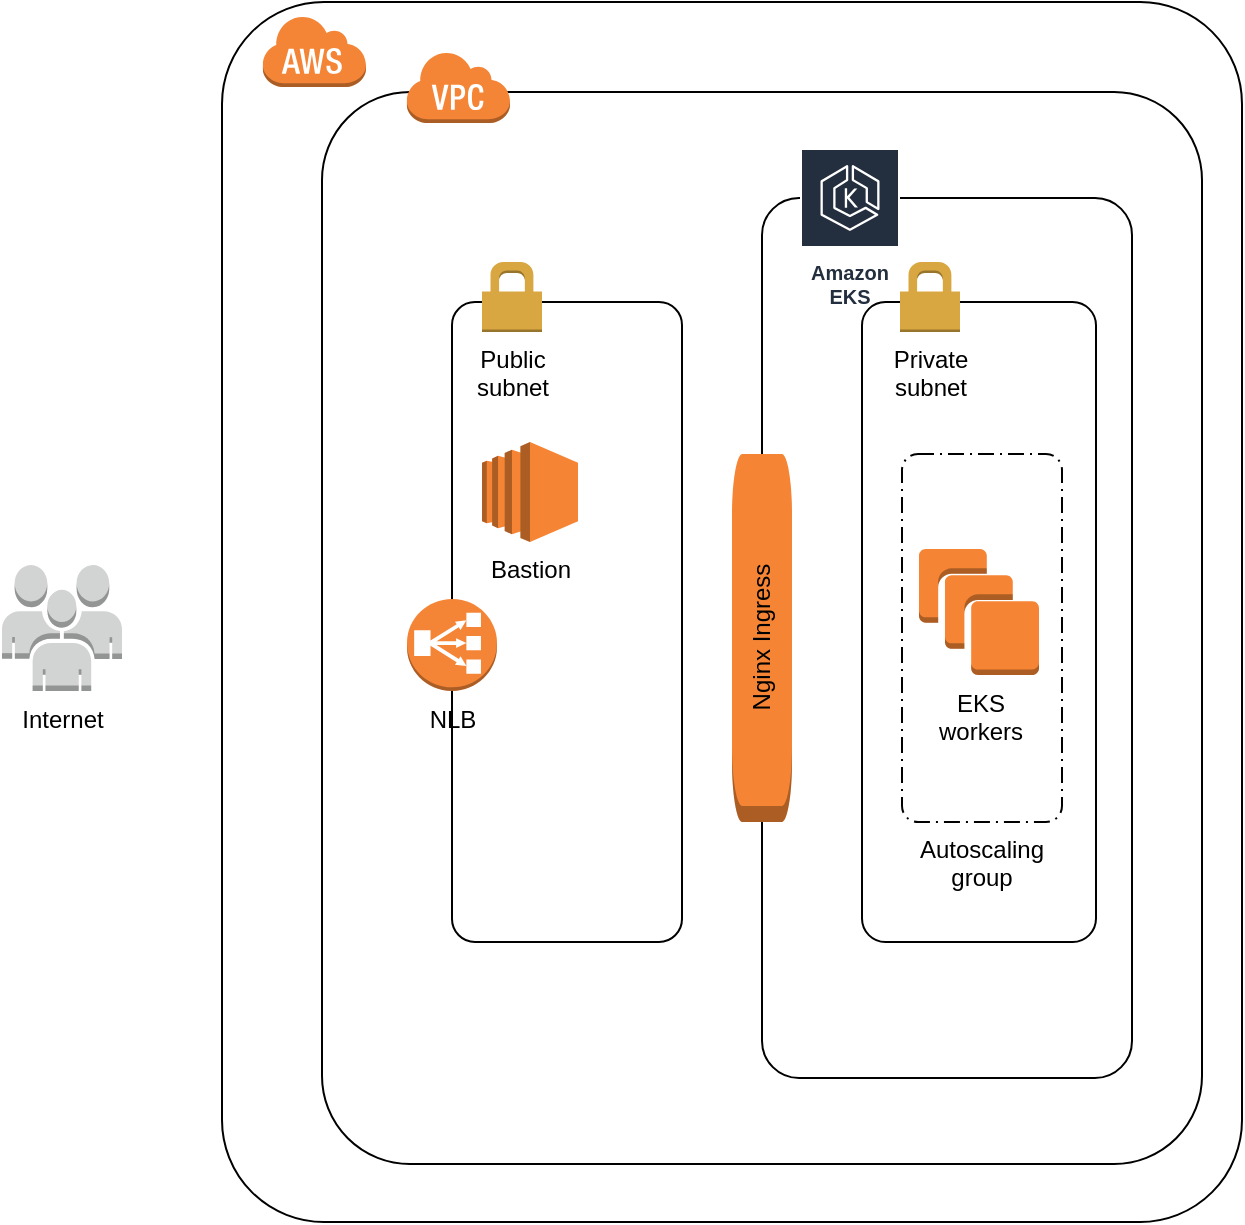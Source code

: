 <mxfile version="12.1.3" type="device" pages="1"><diagram id="faAYdmmVHi362ZzeD9U7" name="Page-1"><mxGraphModel dx="1007" dy="420" grid="1" gridSize="10" guides="1" tooltips="1" connect="1" arrows="1" fold="1" page="1" pageScale="1" pageWidth="827" pageHeight="1169" math="0" shadow="0"><root><mxCell id="0"/><mxCell id="1" parent="0"/><mxCell id="Sfgr-Pu6cBmZIIHlNRuQ-5" value="" style="rounded=1;arcSize=10;dashed=0;strokeColor=#000000;fillColor=none;gradientColor=none;strokeWidth=1;" parent="1" vertex="1"><mxGeometry x="170" y="40" width="510" height="610" as="geometry"/></mxCell><mxCell id="Sfgr-Pu6cBmZIIHlNRuQ-7" value="" style="rounded=1;arcSize=10;strokeColor=#000000;fillColor=none;gradientColor=none;strokeWidth=1;perimeterSpacing=0;" parent="1" vertex="1"><mxGeometry x="220" y="85" width="440" height="536" as="geometry"/></mxCell><mxCell id="Sfgr-Pu6cBmZIIHlNRuQ-21" value="" style="rounded=1;arcSize=10;dashed=0;strokeColor=#000000;fillColor=none;gradientColor=none;strokeWidth=1;align=right;html=0;labelPosition=left;verticalLabelPosition=middle;verticalAlign=middle;horizontal=0;" parent="1" vertex="1"><mxGeometry x="285" y="190" width="115" height="320" as="geometry"/></mxCell><mxCell id="Sfgr-Pu6cBmZIIHlNRuQ-1" value="Internet" style="outlineConnect=0;dashed=0;verticalLabelPosition=bottom;verticalAlign=top;align=center;html=1;shape=mxgraph.aws3.users;fillColor=#D2D3D3;gradientColor=none;" parent="1" vertex="1"><mxGeometry x="60" y="321.5" width="60" height="63" as="geometry"/></mxCell><mxCell id="Sfgr-Pu6cBmZIIHlNRuQ-6" value="" style="dashed=0;html=1;shape=mxgraph.aws3.cloud;fillColor=#F58536;gradientColor=none;dashed=0;" parent="1" vertex="1"><mxGeometry x="190" y="46.5" width="52" height="36" as="geometry"/></mxCell><mxCell id="Sfgr-Pu6cBmZIIHlNRuQ-8" value="" style="dashed=0;html=1;shape=mxgraph.aws3.virtual_private_cloud;fillColor=#F58536;gradientColor=none;dashed=0;" parent="1" vertex="1"><mxGeometry x="262" y="64.5" width="52" height="36" as="geometry"/></mxCell><mxCell id="Sfgr-Pu6cBmZIIHlNRuQ-9" value="NLB" style="outlineConnect=0;dashed=0;verticalLabelPosition=bottom;verticalAlign=top;align=center;html=1;shape=mxgraph.aws3.classic_load_balancer;fillColor=#F58536;gradientColor=none;" parent="1" vertex="1"><mxGeometry x="262.5" y="338.5" width="45" height="46" as="geometry"/></mxCell><mxCell id="Sfgr-Pu6cBmZIIHlNRuQ-15" value="" style="rounded=1;arcSize=10;dashed=0;strokeColor=#000000;fillColor=none;gradientColor=none;strokeWidth=1;align=right;html=0;" parent="1" vertex="1"><mxGeometry x="440" y="138" width="185" height="440" as="geometry"/></mxCell><mxCell id="Sfgr-Pu6cBmZIIHlNRuQ-17" value="Amazon EKS" style="outlineConnect=0;fontColor=#232F3E;gradientColor=none;strokeColor=#ffffff;fillColor=#232F3E;dashed=0;verticalLabelPosition=bottom;verticalAlign=top;align=center;html=1;whiteSpace=wrap;fontSize=10;fontStyle=1;spacing=3;shape=mxgraph.aws4.productIcon;prIcon=mxgraph.aws4.eks;labelPosition=center;" parent="1" vertex="1"><mxGeometry x="459" y="113" width="50" height="49" as="geometry"/></mxCell><mxCell id="Sfgr-Pu6cBmZIIHlNRuQ-18" value="Bastion" style="outlineConnect=0;dashed=0;verticalLabelPosition=bottom;verticalAlign=top;align=center;html=1;shape=mxgraph.aws3.ec2;fillColor=#F58534;gradientColor=none;strokeWidth=1;" parent="1" vertex="1"><mxGeometry x="300" y="260" width="48" height="50" as="geometry"/></mxCell><mxCell id="Sfgr-Pu6cBmZIIHlNRuQ-22" value="Public&lt;br&gt;subnet" style="dashed=0;html=1;shape=mxgraph.aws3.permissions;fillColor=#D9A741;gradientColor=none;dashed=0;strokeWidth=1;align=center;labelPosition=center;verticalLabelPosition=bottom;verticalAlign=top;" parent="1" vertex="1"><mxGeometry x="300" y="170" width="30" height="35" as="geometry"/></mxCell><mxCell id="Sfgr-Pu6cBmZIIHlNRuQ-23" value="" style="rounded=1;arcSize=10;dashed=0;strokeColor=#000000;fillColor=none;gradientColor=none;strokeWidth=1;align=right;html=0;labelPosition=left;verticalLabelPosition=middle;verticalAlign=middle;horizontal=0;" parent="1" vertex="1"><mxGeometry x="490" y="190" width="117" height="320" as="geometry"/></mxCell><mxCell id="Sfgr-Pu6cBmZIIHlNRuQ-24" value="Private&lt;br&gt;subnet" style="dashed=0;html=1;shape=mxgraph.aws3.permissions;fillColor=#D9A741;gradientColor=none;dashed=0;strokeWidth=1;align=center;labelPosition=center;verticalLabelPosition=bottom;verticalAlign=top;" parent="1" vertex="1"><mxGeometry x="509" y="170" width="30" height="35" as="geometry"/></mxCell><mxCell id="Sfgr-Pu6cBmZIIHlNRuQ-25" value="EKS&lt;br&gt;workers" style="outlineConnect=0;dashed=0;verticalLabelPosition=bottom;verticalAlign=top;align=center;html=1;shape=mxgraph.aws3.instances;fillColor=#F58534;gradientColor=none;strokeWidth=1;" parent="1" vertex="1"><mxGeometry x="518.5" y="313.5" width="60" height="63" as="geometry"/></mxCell><mxCell id="Sfgr-Pu6cBmZIIHlNRuQ-26" value="Nginx Ingress" style="outlineConnect=0;dashed=0;verticalLabelPosition=middle;verticalAlign=middle;align=center;html=1;shape=mxgraph.aws3.instance;fillColor=#F58534;gradientColor=none;strokeWidth=1;labelPosition=center;horizontal=0;" parent="1" vertex="1"><mxGeometry x="425" y="266" width="30" height="184" as="geometry"/></mxCell><mxCell id="Sfgr-Pu6cBmZIIHlNRuQ-28" value="Autoscaling&#10;group" style="rounded=1;arcSize=10;dashed=1;strokeColor=#000000;fillColor=none;gradientColor=none;dashPattern=8 3 1 3;strokeWidth=1;align=center;html=0;labelPosition=center;verticalLabelPosition=bottom;verticalAlign=top;" parent="1" vertex="1"><mxGeometry x="510" y="266" width="80" height="184" as="geometry"/></mxCell></root></mxGraphModel></diagram></mxfile>
